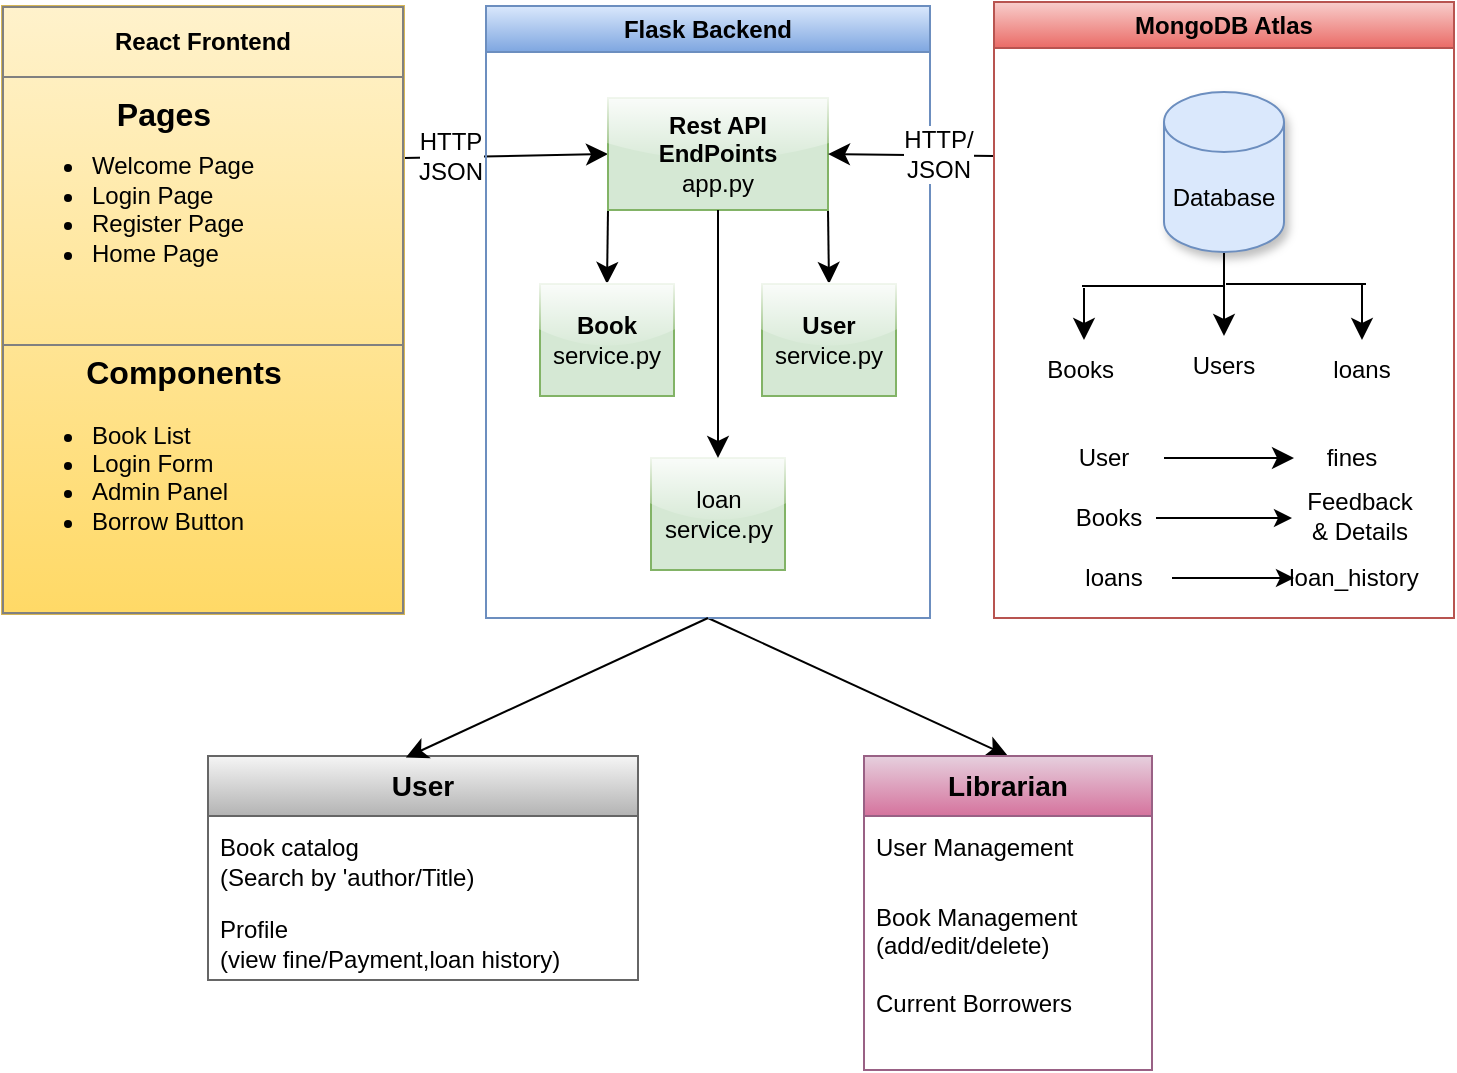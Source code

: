 <mxfile version="28.0.4">
  <diagram name="Page-1" id="vJJ5bVGyb-JGNTKWOepl">
    <mxGraphModel dx="1603" dy="1019" grid="0" gridSize="10" guides="1" tooltips="1" connect="1" arrows="1" fold="1" page="0" pageScale="1" pageWidth="850" pageHeight="1100" math="0" shadow="0">
      <root>
        <mxCell id="0" />
        <mxCell id="1" parent="0" />
        <mxCell id="rSjfv2H7Na3FDd_ksO-H-32" style="edgeStyle=none;curved=1;rounded=0;orthogonalLoop=1;jettySize=auto;html=1;exitX=1;exitY=0.25;exitDx=0;exitDy=0;entryX=0;entryY=0.5;entryDx=0;entryDy=0;fontSize=12;startSize=8;endSize=8;" parent="1" source="rW-h3uAhMxB-FjwPkZ2K-5" target="rSjfv2H7Na3FDd_ksO-H-4" edge="1">
          <mxGeometry relative="1" as="geometry" />
        </mxCell>
        <mxCell id="rSjfv2H7Na3FDd_ksO-H-33" value="HTTP&lt;div&gt;JSON&lt;/div&gt;" style="edgeLabel;html=1;align=center;verticalAlign=middle;resizable=0;points=[];fontSize=12;" parent="rSjfv2H7Na3FDd_ksO-H-32" vertex="1" connectable="0">
          <mxGeometry x="-0.453" y="1" relative="1" as="geometry">
            <mxPoint x="-5" as="offset" />
          </mxGeometry>
        </mxCell>
        <mxCell id="rW-h3uAhMxB-FjwPkZ2K-5" value="&lt;table border=&quot;1&quot; width=&quot;100%&quot; height=&quot;100%&quot; cellpadding=&quot;4&quot; style=&quot;width:100%;height:100%;border-collapse:collapse;&quot;&gt;&lt;tbody&gt;&lt;tr&gt;&lt;th align=&quot;center&quot;&gt;React Frontend&lt;/th&gt;&lt;/tr&gt;&lt;tr&gt;&lt;td&gt;&lt;ul&gt;&lt;li&gt;Welcome Page&lt;/li&gt;&lt;li&gt;Login Page&lt;/li&gt;&lt;li&gt;Register Page&lt;/li&gt;&lt;li&gt;Home Page&lt;/li&gt;&lt;/ul&gt;&lt;/td&gt;&lt;/tr&gt;&lt;tr&gt;&lt;td&gt;&lt;div&gt;&lt;ul&gt;&lt;li&gt;Book List&lt;/li&gt;&lt;li&gt;Login Form&lt;/li&gt;&lt;li&gt;Admin Panel&lt;/li&gt;&lt;li&gt;Borrow Button&lt;/li&gt;&lt;/ul&gt;&lt;/div&gt;&lt;/td&gt;&lt;/tr&gt;&lt;/tbody&gt;&lt;/table&gt;" style="text;html=1;whiteSpace=wrap;strokeColor=#d6b656;fillColor=#fff2cc;overflow=fill;gradientColor=#ffd966;" parent="1" vertex="1">
          <mxGeometry x="-37" y="-23" width="201" height="304" as="geometry" />
        </mxCell>
        <mxCell id="rSjfv2H7Na3FDd_ksO-H-1" value="&lt;b&gt;Pages&lt;/b&gt;" style="text;strokeColor=none;fillColor=none;html=1;align=center;verticalAlign=middle;whiteSpace=wrap;rounded=0;fontSize=16;" parent="1" vertex="1">
          <mxGeometry x="14" y="16" width="60" height="30" as="geometry" />
        </mxCell>
        <mxCell id="rSjfv2H7Na3FDd_ksO-H-2" value="Components" style="text;strokeColor=none;fillColor=none;html=1;align=center;verticalAlign=middle;whiteSpace=wrap;rounded=0;fontSize=16;fontStyle=1" parent="1" vertex="1">
          <mxGeometry x="24" y="145" width="60" height="30" as="geometry" />
        </mxCell>
        <mxCell id="rSjfv2H7Na3FDd_ksO-H-50" style="edgeStyle=none;curved=1;rounded=0;orthogonalLoop=1;jettySize=auto;html=1;exitX=0.5;exitY=1;exitDx=0;exitDy=0;fontSize=12;startSize=8;endSize=8;entryX=0.5;entryY=0;entryDx=0;entryDy=0;" parent="1" source="rSjfv2H7Na3FDd_ksO-H-3" target="rSjfv2H7Na3FDd_ksO-H-45" edge="1">
          <mxGeometry relative="1" as="geometry">
            <mxPoint x="316.176" y="335.177" as="targetPoint" />
          </mxGeometry>
        </mxCell>
        <mxCell id="rSjfv2H7Na3FDd_ksO-H-3" value="Flask Backend" style="swimlane;whiteSpace=wrap;html=1;fillColor=#dae8fc;strokeColor=#6c8ebf;gradientColor=#7ea6e0;" parent="1" vertex="1">
          <mxGeometry x="205" y="-23" width="222" height="306" as="geometry" />
        </mxCell>
        <mxCell id="rSjfv2H7Na3FDd_ksO-H-10" style="edgeStyle=none;curved=1;rounded=0;orthogonalLoop=1;jettySize=auto;html=1;exitX=0;exitY=1;exitDx=0;exitDy=0;entryX=0.5;entryY=0;entryDx=0;entryDy=0;fontSize=12;startSize=8;endSize=8;" parent="rSjfv2H7Na3FDd_ksO-H-3" source="rSjfv2H7Na3FDd_ksO-H-4" target="rSjfv2H7Na3FDd_ksO-H-7" edge="1">
          <mxGeometry relative="1" as="geometry" />
        </mxCell>
        <mxCell id="rSjfv2H7Na3FDd_ksO-H-11" style="edgeStyle=none;curved=1;rounded=0;orthogonalLoop=1;jettySize=auto;html=1;exitX=1;exitY=1;exitDx=0;exitDy=0;entryX=0.5;entryY=0;entryDx=0;entryDy=0;fontSize=12;startSize=8;endSize=8;" parent="rSjfv2H7Na3FDd_ksO-H-3" source="rSjfv2H7Na3FDd_ksO-H-4" target="rSjfv2H7Na3FDd_ksO-H-6" edge="1">
          <mxGeometry relative="1" as="geometry" />
        </mxCell>
        <mxCell id="rSjfv2H7Na3FDd_ksO-H-4" value="&lt;b&gt;Rest API EndPoints&lt;/b&gt;&lt;div&gt;app.py&lt;/div&gt;" style="rounded=0;whiteSpace=wrap;html=1;fillColor=#d5e8d4;strokeColor=#82b366;glass=1;" parent="rSjfv2H7Na3FDd_ksO-H-3" vertex="1">
          <mxGeometry x="61" y="46" width="110" height="56" as="geometry" />
        </mxCell>
        <mxCell id="rSjfv2H7Na3FDd_ksO-H-6" value="&lt;b&gt;User&lt;/b&gt;&lt;div&gt;service.py&lt;/div&gt;" style="rounded=0;whiteSpace=wrap;html=1;fillColor=#d5e8d4;strokeColor=#82b366;glass=1;" parent="rSjfv2H7Na3FDd_ksO-H-3" vertex="1">
          <mxGeometry x="138" y="139" width="67" height="56" as="geometry" />
        </mxCell>
        <mxCell id="rSjfv2H7Na3FDd_ksO-H-7" value="&lt;b&gt;Book&lt;/b&gt;&lt;div&gt;service.py&lt;/div&gt;" style="rounded=0;whiteSpace=wrap;html=1;fillColor=#d5e8d4;strokeColor=#82b366;glass=1;" parent="rSjfv2H7Na3FDd_ksO-H-3" vertex="1">
          <mxGeometry x="27" y="139" width="67" height="56" as="geometry" />
        </mxCell>
        <mxCell id="rSjfv2H7Na3FDd_ksO-H-8" value="loan&lt;div&gt;service.py&lt;/div&gt;" style="rounded=0;whiteSpace=wrap;html=1;fillColor=#d5e8d4;strokeColor=#82b366;glass=1;" parent="rSjfv2H7Na3FDd_ksO-H-3" vertex="1">
          <mxGeometry x="82.5" y="226" width="67" height="56" as="geometry" />
        </mxCell>
        <mxCell id="rSjfv2H7Na3FDd_ksO-H-12" style="edgeStyle=none;curved=1;rounded=0;orthogonalLoop=1;jettySize=auto;html=1;exitX=0.5;exitY=1;exitDx=0;exitDy=0;entryX=0.5;entryY=0;entryDx=0;entryDy=0;fontSize=12;startSize=8;endSize=8;" parent="rSjfv2H7Na3FDd_ksO-H-3" source="rSjfv2H7Na3FDd_ksO-H-4" target="rSjfv2H7Na3FDd_ksO-H-8" edge="1">
          <mxGeometry relative="1" as="geometry" />
        </mxCell>
        <mxCell id="rSjfv2H7Na3FDd_ksO-H-30" style="edgeStyle=none;curved=1;rounded=0;orthogonalLoop=1;jettySize=auto;html=1;exitX=0;exitY=0.25;exitDx=0;exitDy=0;entryX=1;entryY=0.5;entryDx=0;entryDy=0;fontSize=12;startSize=8;endSize=8;" parent="1" source="rSjfv2H7Na3FDd_ksO-H-13" target="rSjfv2H7Na3FDd_ksO-H-4" edge="1">
          <mxGeometry relative="1" as="geometry" />
        </mxCell>
        <mxCell id="rSjfv2H7Na3FDd_ksO-H-31" value="HTTP/&lt;div&gt;JSON&lt;/div&gt;" style="edgeLabel;html=1;align=center;verticalAlign=middle;resizable=0;points=[];fontSize=12;" parent="rSjfv2H7Na3FDd_ksO-H-30" vertex="1" connectable="0">
          <mxGeometry x="-0.31" y="-1" relative="1" as="geometry">
            <mxPoint as="offset" />
          </mxGeometry>
        </mxCell>
        <mxCell id="rSjfv2H7Na3FDd_ksO-H-13" value="MongoDB Atlas" style="swimlane;whiteSpace=wrap;html=1;fillColor=#f8cecc;strokeColor=#b85450;gradientColor=#ea6b66;" parent="1" vertex="1">
          <mxGeometry x="459" y="-25" width="230" height="308" as="geometry" />
        </mxCell>
        <mxCell id="rSjfv2H7Na3FDd_ksO-H-19" style="edgeStyle=none;curved=1;rounded=0;orthogonalLoop=1;jettySize=auto;html=1;exitX=0.5;exitY=1;exitDx=0;exitDy=0;exitPerimeter=0;fontSize=12;startSize=8;endSize=8;" parent="rSjfv2H7Na3FDd_ksO-H-13" source="rSjfv2H7Na3FDd_ksO-H-14" target="rSjfv2H7Na3FDd_ksO-H-16" edge="1">
          <mxGeometry relative="1" as="geometry">
            <Array as="points">
              <mxPoint x="115" y="147" />
            </Array>
          </mxGeometry>
        </mxCell>
        <mxCell id="rSjfv2H7Na3FDd_ksO-H-14" value="Database" style="shape=cylinder3;whiteSpace=wrap;html=1;boundedLbl=1;backgroundOutline=1;size=15;fillColor=#dae8fc;strokeColor=#6c8ebf;shadow=1;" parent="rSjfv2H7Na3FDd_ksO-H-13" vertex="1">
          <mxGeometry x="85" y="45" width="60" height="80" as="geometry" />
        </mxCell>
        <mxCell id="rSjfv2H7Na3FDd_ksO-H-15" value="Books&amp;nbsp;" style="text;html=1;align=center;verticalAlign=middle;whiteSpace=wrap;rounded=0;" parent="rSjfv2H7Na3FDd_ksO-H-13" vertex="1">
          <mxGeometry x="15" y="169" width="60" height="30" as="geometry" />
        </mxCell>
        <mxCell id="rSjfv2H7Na3FDd_ksO-H-16" value="Users" style="text;html=1;align=center;verticalAlign=middle;whiteSpace=wrap;rounded=0;" parent="rSjfv2H7Na3FDd_ksO-H-13" vertex="1">
          <mxGeometry x="85" y="167" width="60" height="30" as="geometry" />
        </mxCell>
        <mxCell id="rSjfv2H7Na3FDd_ksO-H-17" value="loans" style="text;html=1;align=center;verticalAlign=middle;whiteSpace=wrap;rounded=0;" parent="rSjfv2H7Na3FDd_ksO-H-13" vertex="1">
          <mxGeometry x="154" y="169" width="60" height="30" as="geometry" />
        </mxCell>
        <mxCell id="rSjfv2H7Na3FDd_ksO-H-26" value="User" style="text;html=1;align=center;verticalAlign=middle;whiteSpace=wrap;rounded=0;" parent="rSjfv2H7Na3FDd_ksO-H-13" vertex="1">
          <mxGeometry x="25" y="213" width="60" height="30" as="geometry" />
        </mxCell>
        <mxCell id="rSjfv2H7Na3FDd_ksO-H-27" value="fines" style="text;html=1;align=center;verticalAlign=middle;whiteSpace=wrap;rounded=0;" parent="rSjfv2H7Na3FDd_ksO-H-13" vertex="1">
          <mxGeometry x="150" y="211.5" width="58" height="33" as="geometry" />
        </mxCell>
        <mxCell id="rSjfv2H7Na3FDd_ksO-H-28" value="" style="endArrow=classic;html=1;rounded=0;fontSize=12;startSize=8;endSize=8;curved=1;exitX=1;exitY=0.5;exitDx=0;exitDy=0;entryX=0;entryY=0.5;entryDx=0;entryDy=0;" parent="rSjfv2H7Na3FDd_ksO-H-13" source="rSjfv2H7Na3FDd_ksO-H-26" target="rSjfv2H7Na3FDd_ksO-H-27" edge="1">
          <mxGeometry width="50" height="50" relative="1" as="geometry">
            <mxPoint x="89" y="200" as="sourcePoint" />
            <mxPoint x="139" y="150" as="targetPoint" />
          </mxGeometry>
        </mxCell>
        <mxCell id="rSjfv2H7Na3FDd_ksO-H-29" value="loan_history" style="text;html=1;align=center;verticalAlign=middle;whiteSpace=wrap;rounded=0;" parent="rSjfv2H7Na3FDd_ksO-H-13" vertex="1">
          <mxGeometry x="150" y="273" width="60" height="30" as="geometry" />
        </mxCell>
        <mxCell id="VG6UWsZcRLQvZ0x-wm1v-1" value="Books" style="text;html=1;align=center;verticalAlign=middle;whiteSpace=wrap;rounded=0;" vertex="1" parent="rSjfv2H7Na3FDd_ksO-H-13">
          <mxGeometry x="34" y="243" width="47" height="30" as="geometry" />
        </mxCell>
        <mxCell id="VG6UWsZcRLQvZ0x-wm1v-2" value="Feedback &amp;amp; Details" style="text;html=1;align=center;verticalAlign=middle;whiteSpace=wrap;rounded=0;" vertex="1" parent="rSjfv2H7Na3FDd_ksO-H-13">
          <mxGeometry x="154" y="240" width="58" height="33" as="geometry" />
        </mxCell>
        <mxCell id="VG6UWsZcRLQvZ0x-wm1v-5" value="loans" style="text;html=1;align=center;verticalAlign=middle;whiteSpace=wrap;rounded=0;" vertex="1" parent="rSjfv2H7Na3FDd_ksO-H-13">
          <mxGeometry x="31" y="271.5" width="58" height="33" as="geometry" />
        </mxCell>
        <mxCell id="VG6UWsZcRLQvZ0x-wm1v-6" value="" style="endArrow=classic;html=1;rounded=0;exitX=1;exitY=0.5;exitDx=0;exitDy=0;entryX=0;entryY=0.5;entryDx=0;entryDy=0;" edge="1" parent="rSjfv2H7Na3FDd_ksO-H-13" source="VG6UWsZcRLQvZ0x-wm1v-5" target="rSjfv2H7Na3FDd_ksO-H-29">
          <mxGeometry width="50" height="50" relative="1" as="geometry">
            <mxPoint x="180" y="358" as="sourcePoint" />
            <mxPoint x="248" y="358" as="targetPoint" />
          </mxGeometry>
        </mxCell>
        <mxCell id="rSjfv2H7Na3FDd_ksO-H-22" value="" style="endArrow=none;html=1;rounded=0;fontSize=12;startSize=8;endSize=8;curved=1;" parent="1" edge="1">
          <mxGeometry width="50" height="50" relative="1" as="geometry">
            <mxPoint x="503" y="117" as="sourcePoint" />
            <mxPoint x="574" y="117" as="targetPoint" />
          </mxGeometry>
        </mxCell>
        <mxCell id="rSjfv2H7Na3FDd_ksO-H-23" value="" style="endArrow=none;html=1;rounded=0;fontSize=12;startSize=8;endSize=8;curved=1;" parent="1" edge="1">
          <mxGeometry width="50" height="50" relative="1" as="geometry">
            <mxPoint x="575" y="116" as="sourcePoint" />
            <mxPoint x="645" y="116" as="targetPoint" />
          </mxGeometry>
        </mxCell>
        <mxCell id="rSjfv2H7Na3FDd_ksO-H-24" value="" style="endArrow=classic;html=1;rounded=0;fontSize=12;startSize=8;endSize=8;curved=1;entryX=0.5;entryY=0;entryDx=0;entryDy=0;" parent="1" target="rSjfv2H7Na3FDd_ksO-H-15" edge="1">
          <mxGeometry width="50" height="50" relative="1" as="geometry">
            <mxPoint x="504" y="118" as="sourcePoint" />
            <mxPoint x="459" y="155" as="targetPoint" />
          </mxGeometry>
        </mxCell>
        <mxCell id="rSjfv2H7Na3FDd_ksO-H-25" value="" style="endArrow=classic;html=1;rounded=0;fontSize=12;startSize=8;endSize=8;curved=1;entryX=0.5;entryY=0;entryDx=0;entryDy=0;" parent="1" target="rSjfv2H7Na3FDd_ksO-H-17" edge="1">
          <mxGeometry width="50" height="50" relative="1" as="geometry">
            <mxPoint x="643" y="116" as="sourcePoint" />
            <mxPoint x="598" y="125" as="targetPoint" />
          </mxGeometry>
        </mxCell>
        <mxCell id="rSjfv2H7Na3FDd_ksO-H-41" value="&lt;b&gt;&lt;font style=&quot;font-size: 14px;&quot;&gt;User&lt;/font&gt;&lt;/b&gt;" style="swimlane;fontStyle=0;childLayout=stackLayout;horizontal=1;startSize=30;horizontalStack=0;resizeParent=1;resizeParentMax=0;resizeLast=0;collapsible=1;marginBottom=0;whiteSpace=wrap;html=1;fillColor=#f5f5f5;strokeColor=#666666;gradientColor=#b3b3b3;" parent="1" vertex="1">
          <mxGeometry x="66" y="352" width="215" height="112" as="geometry" />
        </mxCell>
        <mxCell id="rSjfv2H7Na3FDd_ksO-H-42" value="Book catalog&lt;div&gt;(Search by &#39;author/Title)&lt;/div&gt;" style="text;strokeColor=none;fillColor=none;align=left;verticalAlign=middle;spacingLeft=4;spacingRight=4;overflow=hidden;points=[[0,0.5],[1,0.5]];portConstraint=eastwest;rotatable=0;whiteSpace=wrap;html=1;" parent="rSjfv2H7Na3FDd_ksO-H-41" vertex="1">
          <mxGeometry y="30" width="215" height="45" as="geometry" />
        </mxCell>
        <mxCell id="rSjfv2H7Na3FDd_ksO-H-43" value="Profile&lt;div&gt;(view fine/Payment,loan history)&lt;/div&gt;" style="text;strokeColor=none;fillColor=none;align=left;verticalAlign=middle;spacingLeft=4;spacingRight=4;overflow=hidden;points=[[0,0.5],[1,0.5]];portConstraint=eastwest;rotatable=0;whiteSpace=wrap;html=1;" parent="rSjfv2H7Na3FDd_ksO-H-41" vertex="1">
          <mxGeometry y="75" width="215" height="37" as="geometry" />
        </mxCell>
        <mxCell id="rSjfv2H7Na3FDd_ksO-H-45" value="&lt;b&gt;&lt;font style=&quot;font-size: 14px;&quot;&gt;Librarian&lt;/font&gt;&lt;/b&gt;" style="swimlane;fontStyle=0;childLayout=stackLayout;horizontal=1;startSize=30;horizontalStack=0;resizeParent=1;resizeParentMax=0;resizeLast=0;collapsible=1;marginBottom=0;whiteSpace=wrap;html=1;fillColor=#e6d0de;strokeColor=#996185;gradientColor=#d5739d;" parent="1" vertex="1">
          <mxGeometry x="394" y="352" width="144" height="157" as="geometry">
            <mxRectangle x="391" y="352" width="95" height="30" as="alternateBounds" />
          </mxGeometry>
        </mxCell>
        <mxCell id="rSjfv2H7Na3FDd_ksO-H-46" value="User Management" style="text;strokeColor=none;fillColor=none;align=left;verticalAlign=middle;spacingLeft=4;spacingRight=4;overflow=hidden;points=[[0,0.5],[1,0.5]];portConstraint=eastwest;rotatable=0;whiteSpace=wrap;html=1;" parent="rSjfv2H7Na3FDd_ksO-H-45" vertex="1">
          <mxGeometry y="30" width="144" height="31" as="geometry" />
        </mxCell>
        <mxCell id="rSjfv2H7Na3FDd_ksO-H-47" value="Book Management&lt;div&gt;(add/edit/delete)&lt;/div&gt;&lt;div&gt;&lt;br&gt;&lt;/div&gt;&lt;div&gt;Current Borrowers&lt;/div&gt;&lt;div&gt;&lt;br&gt;&lt;/div&gt;" style="text;strokeColor=none;fillColor=none;align=left;verticalAlign=middle;spacingLeft=4;spacingRight=4;overflow=hidden;points=[[0,0.5],[1,0.5]];portConstraint=eastwest;rotatable=0;whiteSpace=wrap;html=1;" parent="rSjfv2H7Na3FDd_ksO-H-45" vertex="1">
          <mxGeometry y="61" width="144" height="96" as="geometry" />
        </mxCell>
        <mxCell id="rSjfv2H7Na3FDd_ksO-H-51" style="edgeStyle=none;curved=1;rounded=0;orthogonalLoop=1;jettySize=auto;html=1;exitX=0.5;exitY=1;exitDx=0;exitDy=0;entryX=0.46;entryY=0.007;entryDx=0;entryDy=0;entryPerimeter=0;fontSize=12;startSize=8;endSize=8;" parent="1" source="rSjfv2H7Na3FDd_ksO-H-3" target="rSjfv2H7Na3FDd_ksO-H-41" edge="1">
          <mxGeometry relative="1" as="geometry" />
        </mxCell>
        <mxCell id="VG6UWsZcRLQvZ0x-wm1v-4" value="" style="endArrow=classic;html=1;rounded=0;exitX=1;exitY=0.5;exitDx=0;exitDy=0;" edge="1" parent="1" source="VG6UWsZcRLQvZ0x-wm1v-1">
          <mxGeometry width="50" height="50" relative="1" as="geometry">
            <mxPoint x="265" y="248" as="sourcePoint" />
            <mxPoint x="608" y="233" as="targetPoint" />
          </mxGeometry>
        </mxCell>
      </root>
    </mxGraphModel>
  </diagram>
</mxfile>
